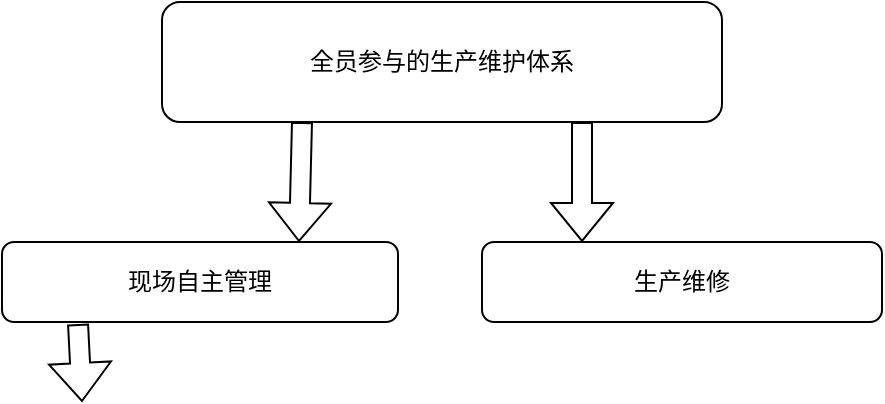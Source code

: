 <mxfile version="28.0.4">
  <diagram name="第 1 页" id="HhPs1EZaLCYy3aAjNoSq">
    <mxGraphModel dx="946" dy="530" grid="1" gridSize="10" guides="1" tooltips="1" connect="1" arrows="1" fold="1" page="1" pageScale="1" pageWidth="827" pageHeight="1169" math="0" shadow="0">
      <root>
        <mxCell id="0" />
        <mxCell id="1" parent="0" />
        <mxCell id="gLbUjvjX7LZiNxLjqN4c-1" value="全员参与的生产维护体系" style="rounded=1;whiteSpace=wrap;html=1;" vertex="1" parent="1">
          <mxGeometry x="280" y="80" width="280" height="60" as="geometry" />
        </mxCell>
        <mxCell id="gLbUjvjX7LZiNxLjqN4c-2" value="" style="shape=flexArrow;endArrow=classic;html=1;rounded=0;entryX=0.75;entryY=0;entryDx=0;entryDy=0;exitX=0.25;exitY=1;exitDx=0;exitDy=0;" edge="1" parent="1" source="gLbUjvjX7LZiNxLjqN4c-1" target="gLbUjvjX7LZiNxLjqN4c-3">
          <mxGeometry width="50" height="50" relative="1" as="geometry">
            <mxPoint x="385" y="160" as="sourcePoint" />
            <mxPoint x="385" y="200" as="targetPoint" />
          </mxGeometry>
        </mxCell>
        <mxCell id="gLbUjvjX7LZiNxLjqN4c-3" value="现场自主管理" style="rounded=1;whiteSpace=wrap;html=1;" vertex="1" parent="1">
          <mxGeometry x="200" y="200" width="198" height="40" as="geometry" />
        </mxCell>
        <mxCell id="gLbUjvjX7LZiNxLjqN4c-4" value="" style="shape=flexArrow;endArrow=classic;html=1;rounded=0;exitX=0.75;exitY=1;exitDx=0;exitDy=0;entryX=0.25;entryY=0;entryDx=0;entryDy=0;" edge="1" parent="1" target="gLbUjvjX7LZiNxLjqN4c-5" source="gLbUjvjX7LZiNxLjqN4c-1">
          <mxGeometry width="50" height="50" relative="1" as="geometry">
            <mxPoint x="535" y="170" as="sourcePoint" />
            <mxPoint x="535" y="230" as="targetPoint" />
          </mxGeometry>
        </mxCell>
        <mxCell id="gLbUjvjX7LZiNxLjqN4c-5" value="生产维修" style="rounded=1;whiteSpace=wrap;html=1;" vertex="1" parent="1">
          <mxGeometry x="440" y="200" width="200" height="40" as="geometry" />
        </mxCell>
        <mxCell id="gLbUjvjX7LZiNxLjqN4c-8" value="" style="shape=flexArrow;endArrow=classic;html=1;rounded=0;exitX=0.192;exitY=1.025;exitDx=0;exitDy=0;exitPerimeter=0;" edge="1" parent="1" source="gLbUjvjX7LZiNxLjqN4c-3">
          <mxGeometry width="50" height="50" relative="1" as="geometry">
            <mxPoint x="390" y="300" as="sourcePoint" />
            <mxPoint x="240" y="280" as="targetPoint" />
          </mxGeometry>
        </mxCell>
      </root>
    </mxGraphModel>
  </diagram>
</mxfile>
